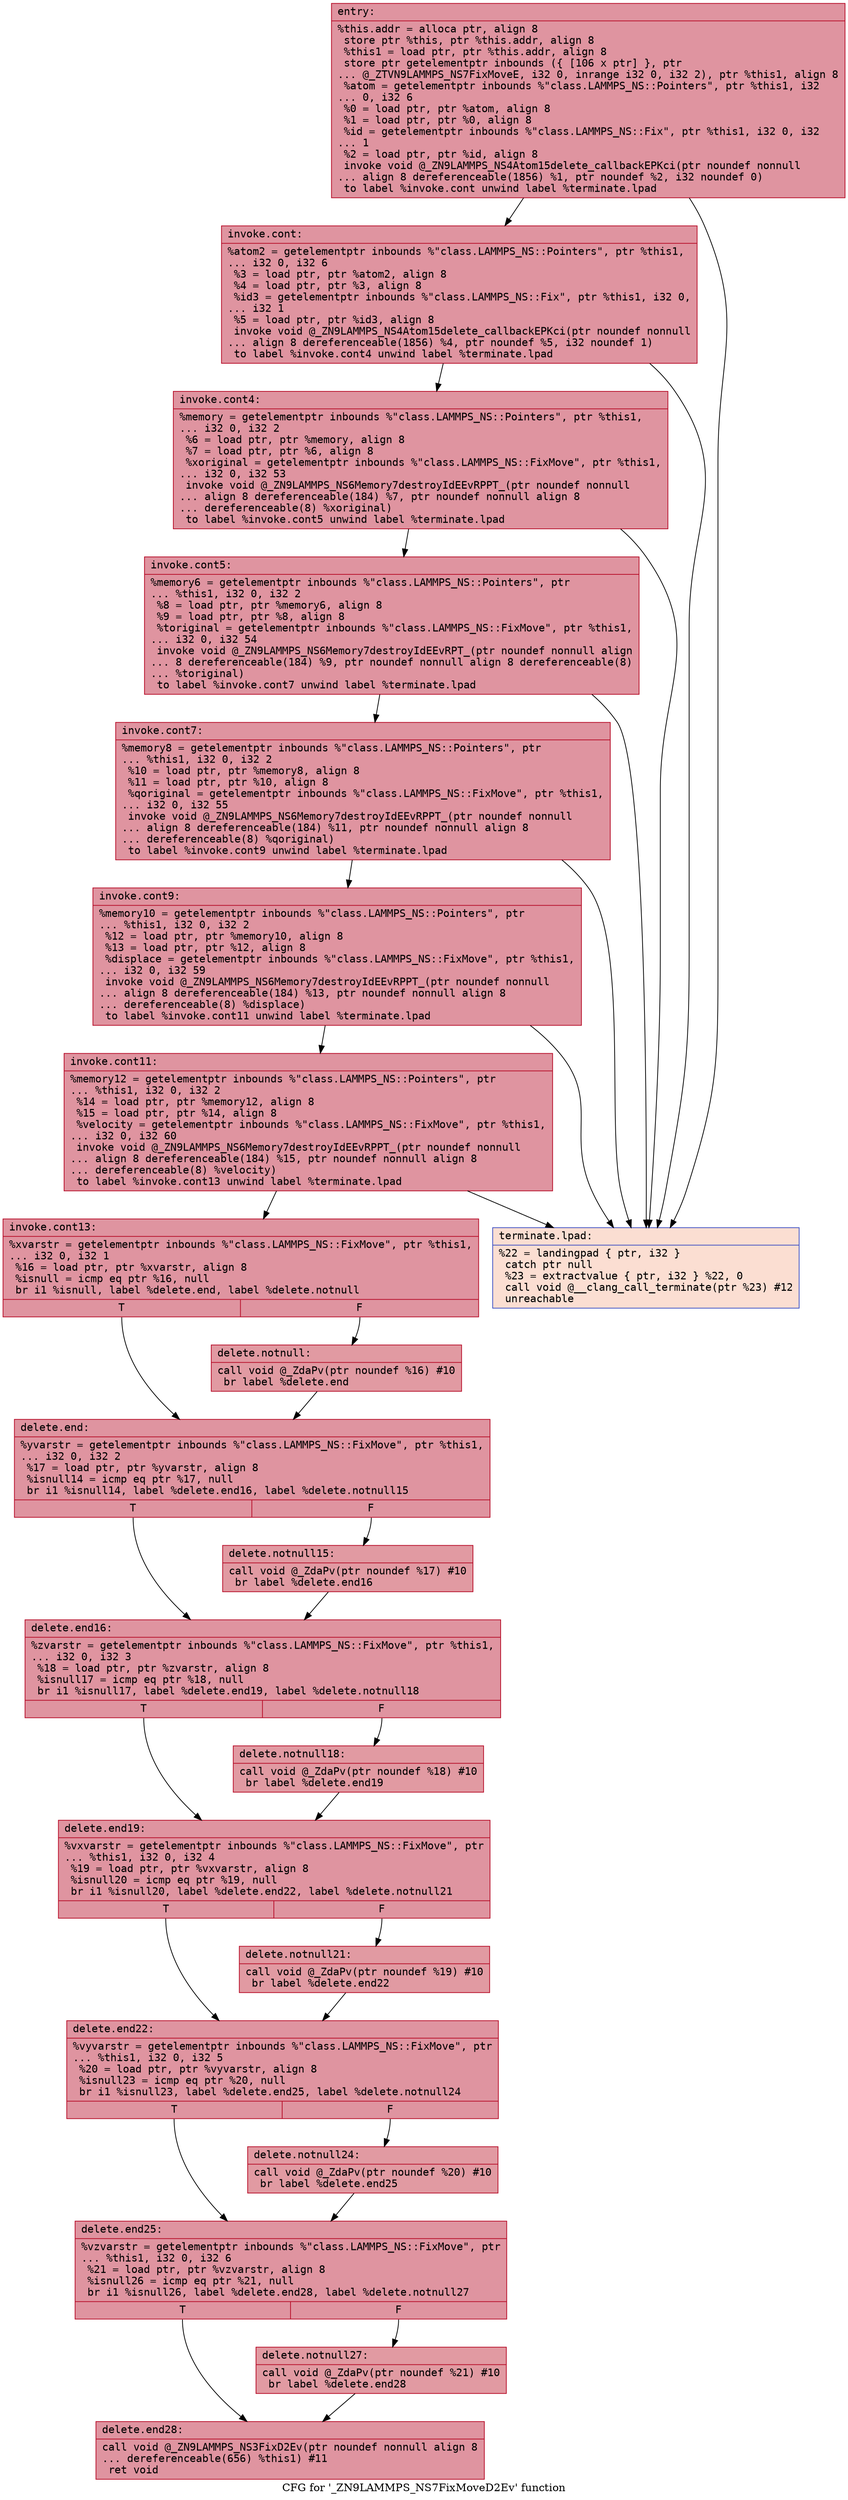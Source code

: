 digraph "CFG for '_ZN9LAMMPS_NS7FixMoveD2Ev' function" {
	label="CFG for '_ZN9LAMMPS_NS7FixMoveD2Ev' function";

	Node0x55ac3c17f9c0 [shape=record,color="#b70d28ff", style=filled, fillcolor="#b70d2870" fontname="Courier",label="{entry:\l|  %this.addr = alloca ptr, align 8\l  store ptr %this, ptr %this.addr, align 8\l  %this1 = load ptr, ptr %this.addr, align 8\l  store ptr getelementptr inbounds (\{ [106 x ptr] \}, ptr\l... @_ZTVN9LAMMPS_NS7FixMoveE, i32 0, inrange i32 0, i32 2), ptr %this1, align 8\l  %atom = getelementptr inbounds %\"class.LAMMPS_NS::Pointers\", ptr %this1, i32\l... 0, i32 6\l  %0 = load ptr, ptr %atom, align 8\l  %1 = load ptr, ptr %0, align 8\l  %id = getelementptr inbounds %\"class.LAMMPS_NS::Fix\", ptr %this1, i32 0, i32\l... 1\l  %2 = load ptr, ptr %id, align 8\l  invoke void @_ZN9LAMMPS_NS4Atom15delete_callbackEPKci(ptr noundef nonnull\l... align 8 dereferenceable(1856) %1, ptr noundef %2, i32 noundef 0)\l          to label %invoke.cont unwind label %terminate.lpad\l}"];
	Node0x55ac3c17f9c0 -> Node0x55ac3c17fd80[tooltip="entry -> invoke.cont\nProbability 100.00%" ];
	Node0x55ac3c17f9c0 -> Node0x55ac3c17fdd0[tooltip="entry -> terminate.lpad\nProbability 0.00%" ];
	Node0x55ac3c17fd80 [shape=record,color="#b70d28ff", style=filled, fillcolor="#b70d2870" fontname="Courier",label="{invoke.cont:\l|  %atom2 = getelementptr inbounds %\"class.LAMMPS_NS::Pointers\", ptr %this1,\l... i32 0, i32 6\l  %3 = load ptr, ptr %atom2, align 8\l  %4 = load ptr, ptr %3, align 8\l  %id3 = getelementptr inbounds %\"class.LAMMPS_NS::Fix\", ptr %this1, i32 0,\l... i32 1\l  %5 = load ptr, ptr %id3, align 8\l  invoke void @_ZN9LAMMPS_NS4Atom15delete_callbackEPKci(ptr noundef nonnull\l... align 8 dereferenceable(1856) %4, ptr noundef %5, i32 noundef 1)\l          to label %invoke.cont4 unwind label %terminate.lpad\l}"];
	Node0x55ac3c17fd80 -> Node0x55ac3c180340[tooltip="invoke.cont -> invoke.cont4\nProbability 100.00%" ];
	Node0x55ac3c17fd80 -> Node0x55ac3c17fdd0[tooltip="invoke.cont -> terminate.lpad\nProbability 0.00%" ];
	Node0x55ac3c180340 [shape=record,color="#b70d28ff", style=filled, fillcolor="#b70d2870" fontname="Courier",label="{invoke.cont4:\l|  %memory = getelementptr inbounds %\"class.LAMMPS_NS::Pointers\", ptr %this1,\l... i32 0, i32 2\l  %6 = load ptr, ptr %memory, align 8\l  %7 = load ptr, ptr %6, align 8\l  %xoriginal = getelementptr inbounds %\"class.LAMMPS_NS::FixMove\", ptr %this1,\l... i32 0, i32 53\l  invoke void @_ZN9LAMMPS_NS6Memory7destroyIdEEvRPPT_(ptr noundef nonnull\l... align 8 dereferenceable(184) %7, ptr noundef nonnull align 8\l... dereferenceable(8) %xoriginal)\l          to label %invoke.cont5 unwind label %terminate.lpad\l}"];
	Node0x55ac3c180340 -> Node0x55ac3c180a00[tooltip="invoke.cont4 -> invoke.cont5\nProbability 100.00%" ];
	Node0x55ac3c180340 -> Node0x55ac3c17fdd0[tooltip="invoke.cont4 -> terminate.lpad\nProbability 0.00%" ];
	Node0x55ac3c180a00 [shape=record,color="#b70d28ff", style=filled, fillcolor="#b70d2870" fontname="Courier",label="{invoke.cont5:\l|  %memory6 = getelementptr inbounds %\"class.LAMMPS_NS::Pointers\", ptr\l... %this1, i32 0, i32 2\l  %8 = load ptr, ptr %memory6, align 8\l  %9 = load ptr, ptr %8, align 8\l  %toriginal = getelementptr inbounds %\"class.LAMMPS_NS::FixMove\", ptr %this1,\l... i32 0, i32 54\l  invoke void @_ZN9LAMMPS_NS6Memory7destroyIdEEvRPT_(ptr noundef nonnull align\l... 8 dereferenceable(184) %9, ptr noundef nonnull align 8 dereferenceable(8)\l... %toriginal)\l          to label %invoke.cont7 unwind label %terminate.lpad\l}"];
	Node0x55ac3c180a00 -> Node0x55ac3c1825a0[tooltip="invoke.cont5 -> invoke.cont7\nProbability 100.00%" ];
	Node0x55ac3c180a00 -> Node0x55ac3c17fdd0[tooltip="invoke.cont5 -> terminate.lpad\nProbability 0.00%" ];
	Node0x55ac3c1825a0 [shape=record,color="#b70d28ff", style=filled, fillcolor="#b70d2870" fontname="Courier",label="{invoke.cont7:\l|  %memory8 = getelementptr inbounds %\"class.LAMMPS_NS::Pointers\", ptr\l... %this1, i32 0, i32 2\l  %10 = load ptr, ptr %memory8, align 8\l  %11 = load ptr, ptr %10, align 8\l  %qoriginal = getelementptr inbounds %\"class.LAMMPS_NS::FixMove\", ptr %this1,\l... i32 0, i32 55\l  invoke void @_ZN9LAMMPS_NS6Memory7destroyIdEEvRPPT_(ptr noundef nonnull\l... align 8 dereferenceable(184) %11, ptr noundef nonnull align 8\l... dereferenceable(8) %qoriginal)\l          to label %invoke.cont9 unwind label %terminate.lpad\l}"];
	Node0x55ac3c1825a0 -> Node0x55ac3c182af0[tooltip="invoke.cont7 -> invoke.cont9\nProbability 100.00%" ];
	Node0x55ac3c1825a0 -> Node0x55ac3c17fdd0[tooltip="invoke.cont7 -> terminate.lpad\nProbability 0.00%" ];
	Node0x55ac3c182af0 [shape=record,color="#b70d28ff", style=filled, fillcolor="#b70d2870" fontname="Courier",label="{invoke.cont9:\l|  %memory10 = getelementptr inbounds %\"class.LAMMPS_NS::Pointers\", ptr\l... %this1, i32 0, i32 2\l  %12 = load ptr, ptr %memory10, align 8\l  %13 = load ptr, ptr %12, align 8\l  %displace = getelementptr inbounds %\"class.LAMMPS_NS::FixMove\", ptr %this1,\l... i32 0, i32 59\l  invoke void @_ZN9LAMMPS_NS6Memory7destroyIdEEvRPPT_(ptr noundef nonnull\l... align 8 dereferenceable(184) %13, ptr noundef nonnull align 8\l... dereferenceable(8) %displace)\l          to label %invoke.cont11 unwind label %terminate.lpad\l}"];
	Node0x55ac3c182af0 -> Node0x55ac3c182fc0[tooltip="invoke.cont9 -> invoke.cont11\nProbability 100.00%" ];
	Node0x55ac3c182af0 -> Node0x55ac3c17fdd0[tooltip="invoke.cont9 -> terminate.lpad\nProbability 0.00%" ];
	Node0x55ac3c182fc0 [shape=record,color="#b70d28ff", style=filled, fillcolor="#b70d2870" fontname="Courier",label="{invoke.cont11:\l|  %memory12 = getelementptr inbounds %\"class.LAMMPS_NS::Pointers\", ptr\l... %this1, i32 0, i32 2\l  %14 = load ptr, ptr %memory12, align 8\l  %15 = load ptr, ptr %14, align 8\l  %velocity = getelementptr inbounds %\"class.LAMMPS_NS::FixMove\", ptr %this1,\l... i32 0, i32 60\l  invoke void @_ZN9LAMMPS_NS6Memory7destroyIdEEvRPPT_(ptr noundef nonnull\l... align 8 dereferenceable(184) %15, ptr noundef nonnull align 8\l... dereferenceable(8) %velocity)\l          to label %invoke.cont13 unwind label %terminate.lpad\l}"];
	Node0x55ac3c182fc0 -> Node0x55ac3c180860[tooltip="invoke.cont11 -> invoke.cont13\nProbability 100.00%" ];
	Node0x55ac3c182fc0 -> Node0x55ac3c17fdd0[tooltip="invoke.cont11 -> terminate.lpad\nProbability 0.00%" ];
	Node0x55ac3c180860 [shape=record,color="#b70d28ff", style=filled, fillcolor="#b70d2870" fontname="Courier",label="{invoke.cont13:\l|  %xvarstr = getelementptr inbounds %\"class.LAMMPS_NS::FixMove\", ptr %this1,\l... i32 0, i32 1\l  %16 = load ptr, ptr %xvarstr, align 8\l  %isnull = icmp eq ptr %16, null\l  br i1 %isnull, label %delete.end, label %delete.notnull\l|{<s0>T|<s1>F}}"];
	Node0x55ac3c180860:s0 -> Node0x55ac3c180960[tooltip="invoke.cont13 -> delete.end\nProbability 37.50%" ];
	Node0x55ac3c180860:s1 -> Node0x55ac3c183a30[tooltip="invoke.cont13 -> delete.notnull\nProbability 62.50%" ];
	Node0x55ac3c183a30 [shape=record,color="#b70d28ff", style=filled, fillcolor="#bb1b2c70" fontname="Courier",label="{delete.notnull:\l|  call void @_ZdaPv(ptr noundef %16) #10\l  br label %delete.end\l}"];
	Node0x55ac3c183a30 -> Node0x55ac3c180960[tooltip="delete.notnull -> delete.end\nProbability 100.00%" ];
	Node0x55ac3c180960 [shape=record,color="#b70d28ff", style=filled, fillcolor="#b70d2870" fontname="Courier",label="{delete.end:\l|  %yvarstr = getelementptr inbounds %\"class.LAMMPS_NS::FixMove\", ptr %this1,\l... i32 0, i32 2\l  %17 = load ptr, ptr %yvarstr, align 8\l  %isnull14 = icmp eq ptr %17, null\l  br i1 %isnull14, label %delete.end16, label %delete.notnull15\l|{<s0>T|<s1>F}}"];
	Node0x55ac3c180960:s0 -> Node0x55ac3c183f30[tooltip="delete.end -> delete.end16\nProbability 37.50%" ];
	Node0x55ac3c180960:s1 -> Node0x55ac3c183fe0[tooltip="delete.end -> delete.notnull15\nProbability 62.50%" ];
	Node0x55ac3c183fe0 [shape=record,color="#b70d28ff", style=filled, fillcolor="#bb1b2c70" fontname="Courier",label="{delete.notnull15:\l|  call void @_ZdaPv(ptr noundef %17) #10\l  br label %delete.end16\l}"];
	Node0x55ac3c183fe0 -> Node0x55ac3c183f30[tooltip="delete.notnull15 -> delete.end16\nProbability 100.00%" ];
	Node0x55ac3c183f30 [shape=record,color="#b70d28ff", style=filled, fillcolor="#b70d2870" fontname="Courier",label="{delete.end16:\l|  %zvarstr = getelementptr inbounds %\"class.LAMMPS_NS::FixMove\", ptr %this1,\l... i32 0, i32 3\l  %18 = load ptr, ptr %zvarstr, align 8\l  %isnull17 = icmp eq ptr %18, null\l  br i1 %isnull17, label %delete.end19, label %delete.notnull18\l|{<s0>T|<s1>F}}"];
	Node0x55ac3c183f30:s0 -> Node0x55ac3c1844b0[tooltip="delete.end16 -> delete.end19\nProbability 37.50%" ];
	Node0x55ac3c183f30:s1 -> Node0x55ac3c184530[tooltip="delete.end16 -> delete.notnull18\nProbability 62.50%" ];
	Node0x55ac3c184530 [shape=record,color="#b70d28ff", style=filled, fillcolor="#bb1b2c70" fontname="Courier",label="{delete.notnull18:\l|  call void @_ZdaPv(ptr noundef %18) #10\l  br label %delete.end19\l}"];
	Node0x55ac3c184530 -> Node0x55ac3c1844b0[tooltip="delete.notnull18 -> delete.end19\nProbability 100.00%" ];
	Node0x55ac3c1844b0 [shape=record,color="#b70d28ff", style=filled, fillcolor="#b70d2870" fontname="Courier",label="{delete.end19:\l|  %vxvarstr = getelementptr inbounds %\"class.LAMMPS_NS::FixMove\", ptr\l... %this1, i32 0, i32 4\l  %19 = load ptr, ptr %vxvarstr, align 8\l  %isnull20 = icmp eq ptr %19, null\l  br i1 %isnull20, label %delete.end22, label %delete.notnull21\l|{<s0>T|<s1>F}}"];
	Node0x55ac3c1844b0:s0 -> Node0x55ac3c184a00[tooltip="delete.end19 -> delete.end22\nProbability 37.50%" ];
	Node0x55ac3c1844b0:s1 -> Node0x55ac3c184ab0[tooltip="delete.end19 -> delete.notnull21\nProbability 62.50%" ];
	Node0x55ac3c184ab0 [shape=record,color="#b70d28ff", style=filled, fillcolor="#bb1b2c70" fontname="Courier",label="{delete.notnull21:\l|  call void @_ZdaPv(ptr noundef %19) #10\l  br label %delete.end22\l}"];
	Node0x55ac3c184ab0 -> Node0x55ac3c184a00[tooltip="delete.notnull21 -> delete.end22\nProbability 100.00%" ];
	Node0x55ac3c184a00 [shape=record,color="#b70d28ff", style=filled, fillcolor="#b70d2870" fontname="Courier",label="{delete.end22:\l|  %vyvarstr = getelementptr inbounds %\"class.LAMMPS_NS::FixMove\", ptr\l... %this1, i32 0, i32 5\l  %20 = load ptr, ptr %vyvarstr, align 8\l  %isnull23 = icmp eq ptr %20, null\l  br i1 %isnull23, label %delete.end25, label %delete.notnull24\l|{<s0>T|<s1>F}}"];
	Node0x55ac3c184a00:s0 -> Node0x55ac3c184f60[tooltip="delete.end22 -> delete.end25\nProbability 37.50%" ];
	Node0x55ac3c184a00:s1 -> Node0x55ac3c185010[tooltip="delete.end22 -> delete.notnull24\nProbability 62.50%" ];
	Node0x55ac3c185010 [shape=record,color="#b70d28ff", style=filled, fillcolor="#bb1b2c70" fontname="Courier",label="{delete.notnull24:\l|  call void @_ZdaPv(ptr noundef %20) #10\l  br label %delete.end25\l}"];
	Node0x55ac3c185010 -> Node0x55ac3c184f60[tooltip="delete.notnull24 -> delete.end25\nProbability 100.00%" ];
	Node0x55ac3c184f60 [shape=record,color="#b70d28ff", style=filled, fillcolor="#b70d2870" fontname="Courier",label="{delete.end25:\l|  %vzvarstr = getelementptr inbounds %\"class.LAMMPS_NS::FixMove\", ptr\l... %this1, i32 0, i32 6\l  %21 = load ptr, ptr %vzvarstr, align 8\l  %isnull26 = icmp eq ptr %21, null\l  br i1 %isnull26, label %delete.end28, label %delete.notnull27\l|{<s0>T|<s1>F}}"];
	Node0x55ac3c184f60:s0 -> Node0x55ac3c1854c0[tooltip="delete.end25 -> delete.end28\nProbability 37.50%" ];
	Node0x55ac3c184f60:s1 -> Node0x55ac3c14ebb0[tooltip="delete.end25 -> delete.notnull27\nProbability 62.50%" ];
	Node0x55ac3c14ebb0 [shape=record,color="#b70d28ff", style=filled, fillcolor="#bb1b2c70" fontname="Courier",label="{delete.notnull27:\l|  call void @_ZdaPv(ptr noundef %21) #10\l  br label %delete.end28\l}"];
	Node0x55ac3c14ebb0 -> Node0x55ac3c1854c0[tooltip="delete.notnull27 -> delete.end28\nProbability 100.00%" ];
	Node0x55ac3c1854c0 [shape=record,color="#b70d28ff", style=filled, fillcolor="#b70d2870" fontname="Courier",label="{delete.end28:\l|  call void @_ZN9LAMMPS_NS3FixD2Ev(ptr noundef nonnull align 8\l... dereferenceable(656) %this1) #11\l  ret void\l}"];
	Node0x55ac3c17fdd0 [shape=record,color="#3d50c3ff", style=filled, fillcolor="#f7b59970" fontname="Courier",label="{terminate.lpad:\l|  %22 = landingpad \{ ptr, i32 \}\l          catch ptr null\l  %23 = extractvalue \{ ptr, i32 \} %22, 0\l  call void @__clang_call_terminate(ptr %23) #12\l  unreachable\l}"];
}
